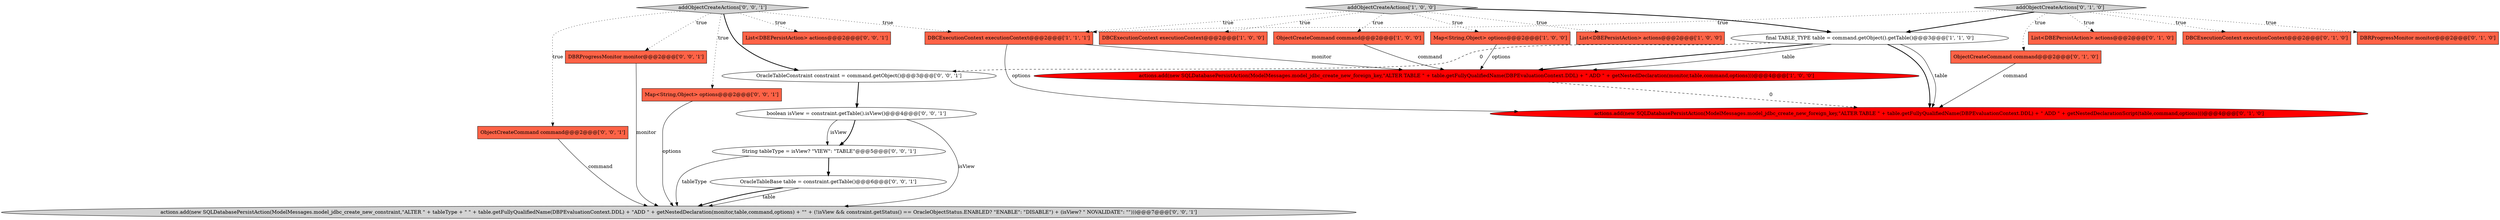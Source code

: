 digraph {
18 [style = filled, label = "DBRProgressMonitor monitor@@@2@@@['0', '0', '1']", fillcolor = tomato, shape = box image = "AAA0AAABBB3BBB"];
16 [style = filled, label = "Map<String,Object> options@@@2@@@['0', '0', '1']", fillcolor = tomato, shape = box image = "AAA0AAABBB3BBB"];
5 [style = filled, label = "final TABLE_TYPE table = command.getObject().getTable()@@@3@@@['1', '1', '0']", fillcolor = white, shape = ellipse image = "AAA0AAABBB1BBB"];
7 [style = filled, label = "DBCExecutionContext executionContext@@@2@@@['1', '1', '1']", fillcolor = tomato, shape = box image = "AAA0AAABBB1BBB"];
8 [style = filled, label = "ObjectCreateCommand command@@@2@@@['0', '1', '0']", fillcolor = tomato, shape = box image = "AAA0AAABBB2BBB"];
4 [style = filled, label = "Map<String,Object> options@@@2@@@['1', '0', '0']", fillcolor = tomato, shape = box image = "AAA0AAABBB1BBB"];
6 [style = filled, label = "DBCExecutionContext executionContext@@@2@@@['1', '0', '0']", fillcolor = tomato, shape = box image = "AAA0AAABBB1BBB"];
12 [style = filled, label = "List<DBEPersistAction> actions@@@2@@@['0', '1', '0']", fillcolor = tomato, shape = box image = "AAA0AAABBB2BBB"];
2 [style = filled, label = "List<DBEPersistAction> actions@@@2@@@['1', '0', '0']", fillcolor = tomato, shape = box image = "AAA0AAABBB1BBB"];
0 [style = filled, label = "addObjectCreateActions['1', '0', '0']", fillcolor = lightgray, shape = diamond image = "AAA0AAABBB1BBB"];
19 [style = filled, label = "ObjectCreateCommand command@@@2@@@['0', '0', '1']", fillcolor = tomato, shape = box image = "AAA0AAABBB3BBB"];
3 [style = filled, label = "actions.add(new SQLDatabasePersistAction(ModelMessages.model_jdbc_create_new_foreign_key,\"ALTER TABLE \" + table.getFullyQualifiedName(DBPEvaluationContext.DDL) + \" ADD \" + getNestedDeclaration(monitor,table,command,options)))@@@4@@@['1', '0', '0']", fillcolor = red, shape = ellipse image = "AAA1AAABBB1BBB"];
17 [style = filled, label = "List<DBEPersistAction> actions@@@2@@@['0', '0', '1']", fillcolor = tomato, shape = box image = "AAA0AAABBB3BBB"];
11 [style = filled, label = "addObjectCreateActions['0', '1', '0']", fillcolor = lightgray, shape = diamond image = "AAA0AAABBB2BBB"];
13 [style = filled, label = "DBCExecutionContext executionContext@@@2@@@['0', '1', '0']", fillcolor = tomato, shape = box image = "AAA0AAABBB2BBB"];
10 [style = filled, label = "actions.add(new SQLDatabasePersistAction(ModelMessages.model_jdbc_create_new_foreign_key,\"ALTER TABLE \" + table.getFullyQualifiedName(DBPEvaluationContext.DDL) + \" ADD \" + getNestedDeclarationScript(table,command,options)))@@@4@@@['0', '1', '0']", fillcolor = red, shape = ellipse image = "AAA1AAABBB2BBB"];
9 [style = filled, label = "DBRProgressMonitor monitor@@@2@@@['0', '1', '0']", fillcolor = tomato, shape = box image = "AAA0AAABBB2BBB"];
23 [style = filled, label = "addObjectCreateActions['0', '0', '1']", fillcolor = lightgray, shape = diamond image = "AAA0AAABBB3BBB"];
15 [style = filled, label = "OracleTableBase table = constraint.getTable()@@@6@@@['0', '0', '1']", fillcolor = white, shape = ellipse image = "AAA0AAABBB3BBB"];
21 [style = filled, label = "boolean isView = constraint.getTable().isView()@@@4@@@['0', '0', '1']", fillcolor = white, shape = ellipse image = "AAA0AAABBB3BBB"];
14 [style = filled, label = "OracleTableConstraint constraint = command.getObject()@@@3@@@['0', '0', '1']", fillcolor = white, shape = ellipse image = "AAA0AAABBB3BBB"];
22 [style = filled, label = "String tableType = isView? \"VIEW\": \"TABLE\"@@@5@@@['0', '0', '1']", fillcolor = white, shape = ellipse image = "AAA0AAABBB3BBB"];
1 [style = filled, label = "ObjectCreateCommand command@@@2@@@['1', '0', '0']", fillcolor = tomato, shape = box image = "AAA0AAABBB1BBB"];
20 [style = filled, label = "actions.add(new SQLDatabasePersistAction(ModelMessages.model_jdbc_create_new_constraint,\"ALTER \" + tableType + \" \" + table.getFullyQualifiedName(DBPEvaluationContext.DDL) + \"ADD \" + getNestedDeclaration(monitor,table,command,options) + \"\" + (!isView && constraint.getStatus() == OracleObjectStatus.ENABLED? \"ENABLE\": \"DISABLE\") + (isView? \" NOVALIDATE\": \"\")))@@@7@@@['0', '0', '1']", fillcolor = lightgray, shape = ellipse image = "AAA0AAABBB3BBB"];
7->3 [style = solid, label="monitor"];
5->3 [style = bold, label=""];
11->7 [style = dotted, label="true"];
5->10 [style = bold, label=""];
23->16 [style = dotted, label="true"];
19->20 [style = solid, label="command"];
18->20 [style = solid, label="monitor"];
5->10 [style = solid, label="table"];
22->15 [style = bold, label=""];
5->14 [style = dashed, label="0"];
21->22 [style = solid, label="isView"];
1->3 [style = solid, label="command"];
16->20 [style = solid, label="options"];
0->4 [style = dotted, label="true"];
11->12 [style = dotted, label="true"];
15->20 [style = solid, label="table"];
22->20 [style = solid, label="tableType"];
11->9 [style = dotted, label="true"];
11->13 [style = dotted, label="true"];
23->19 [style = dotted, label="true"];
23->7 [style = dotted, label="true"];
0->6 [style = dotted, label="true"];
7->10 [style = solid, label="options"];
23->14 [style = bold, label=""];
11->5 [style = bold, label=""];
4->3 [style = solid, label="options"];
23->18 [style = dotted, label="true"];
21->20 [style = solid, label="isView"];
21->22 [style = bold, label=""];
15->20 [style = bold, label=""];
0->1 [style = dotted, label="true"];
5->3 [style = solid, label="table"];
11->8 [style = dotted, label="true"];
3->10 [style = dashed, label="0"];
0->2 [style = dotted, label="true"];
23->17 [style = dotted, label="true"];
14->21 [style = bold, label=""];
0->7 [style = dotted, label="true"];
0->5 [style = bold, label=""];
8->10 [style = solid, label="command"];
}
